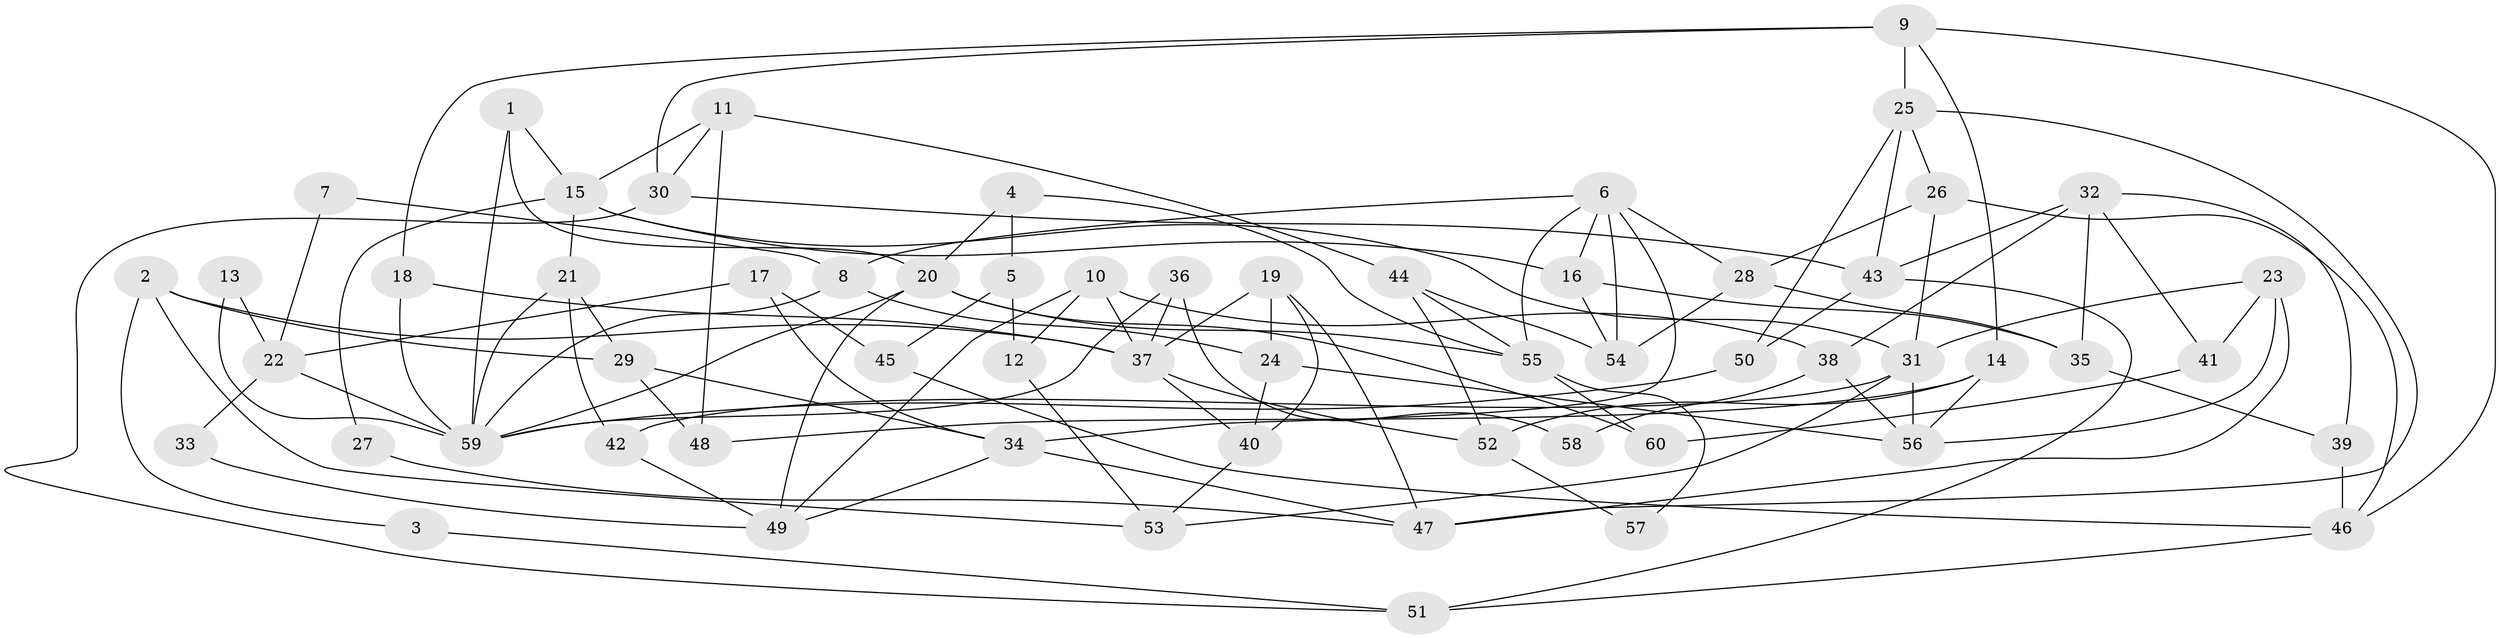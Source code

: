 // Generated by graph-tools (version 1.1) at 2025/11/02/27/25 16:11:23]
// undirected, 60 vertices, 120 edges
graph export_dot {
graph [start="1"]
  node [color=gray90,style=filled];
  1;
  2;
  3;
  4;
  5;
  6;
  7;
  8;
  9;
  10;
  11;
  12;
  13;
  14;
  15;
  16;
  17;
  18;
  19;
  20;
  21;
  22;
  23;
  24;
  25;
  26;
  27;
  28;
  29;
  30;
  31;
  32;
  33;
  34;
  35;
  36;
  37;
  38;
  39;
  40;
  41;
  42;
  43;
  44;
  45;
  46;
  47;
  48;
  49;
  50;
  51;
  52;
  53;
  54;
  55;
  56;
  57;
  58;
  59;
  60;
  1 -- 15;
  1 -- 59;
  1 -- 20;
  2 -- 29;
  2 -- 37;
  2 -- 3;
  2 -- 53;
  3 -- 51;
  4 -- 55;
  4 -- 20;
  4 -- 5;
  5 -- 12;
  5 -- 45;
  6 -- 54;
  6 -- 28;
  6 -- 8;
  6 -- 16;
  6 -- 34;
  6 -- 55;
  7 -- 22;
  7 -- 8;
  8 -- 24;
  8 -- 59;
  9 -- 14;
  9 -- 25;
  9 -- 18;
  9 -- 30;
  9 -- 46;
  10 -- 37;
  10 -- 49;
  10 -- 12;
  10 -- 38;
  11 -- 30;
  11 -- 15;
  11 -- 44;
  11 -- 48;
  12 -- 53;
  13 -- 59;
  13 -- 22;
  14 -- 56;
  14 -- 52;
  14 -- 48;
  15 -- 21;
  15 -- 31;
  15 -- 16;
  15 -- 27;
  16 -- 35;
  16 -- 54;
  17 -- 45;
  17 -- 34;
  17 -- 22;
  18 -- 59;
  18 -- 37;
  19 -- 37;
  19 -- 47;
  19 -- 24;
  19 -- 40;
  20 -- 55;
  20 -- 49;
  20 -- 59;
  20 -- 60;
  21 -- 42;
  21 -- 59;
  21 -- 29;
  22 -- 59;
  22 -- 33;
  23 -- 31;
  23 -- 47;
  23 -- 41;
  23 -- 56;
  24 -- 56;
  24 -- 40;
  25 -- 50;
  25 -- 43;
  25 -- 26;
  25 -- 47;
  26 -- 31;
  26 -- 28;
  26 -- 46;
  27 -- 47;
  28 -- 35;
  28 -- 54;
  29 -- 48;
  29 -- 34;
  30 -- 43;
  30 -- 51;
  31 -- 53;
  31 -- 56;
  31 -- 42;
  32 -- 41;
  32 -- 35;
  32 -- 38;
  32 -- 39;
  32 -- 43;
  33 -- 49;
  34 -- 47;
  34 -- 49;
  35 -- 39;
  36 -- 59;
  36 -- 37;
  36 -- 58;
  37 -- 40;
  37 -- 52;
  38 -- 56;
  38 -- 58;
  39 -- 46;
  40 -- 53;
  41 -- 60;
  42 -- 49;
  43 -- 51;
  43 -- 50;
  44 -- 54;
  44 -- 52;
  44 -- 55;
  45 -- 46;
  46 -- 51;
  50 -- 59;
  52 -- 57;
  55 -- 57;
  55 -- 60;
}
